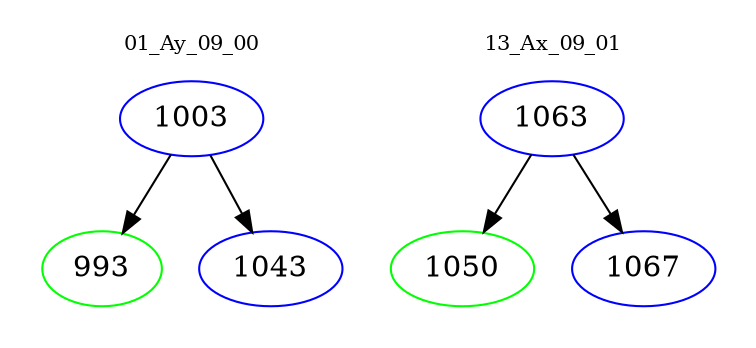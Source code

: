 digraph{
subgraph cluster_0 {
color = white
label = "01_Ay_09_00";
fontsize=10;
T0_1003 [label="1003", color="blue"]
T0_1003 -> T0_993 [color="black"]
T0_993 [label="993", color="green"]
T0_1003 -> T0_1043 [color="black"]
T0_1043 [label="1043", color="blue"]
}
subgraph cluster_1 {
color = white
label = "13_Ax_09_01";
fontsize=10;
T1_1063 [label="1063", color="blue"]
T1_1063 -> T1_1050 [color="black"]
T1_1050 [label="1050", color="green"]
T1_1063 -> T1_1067 [color="black"]
T1_1067 [label="1067", color="blue"]
}
}
